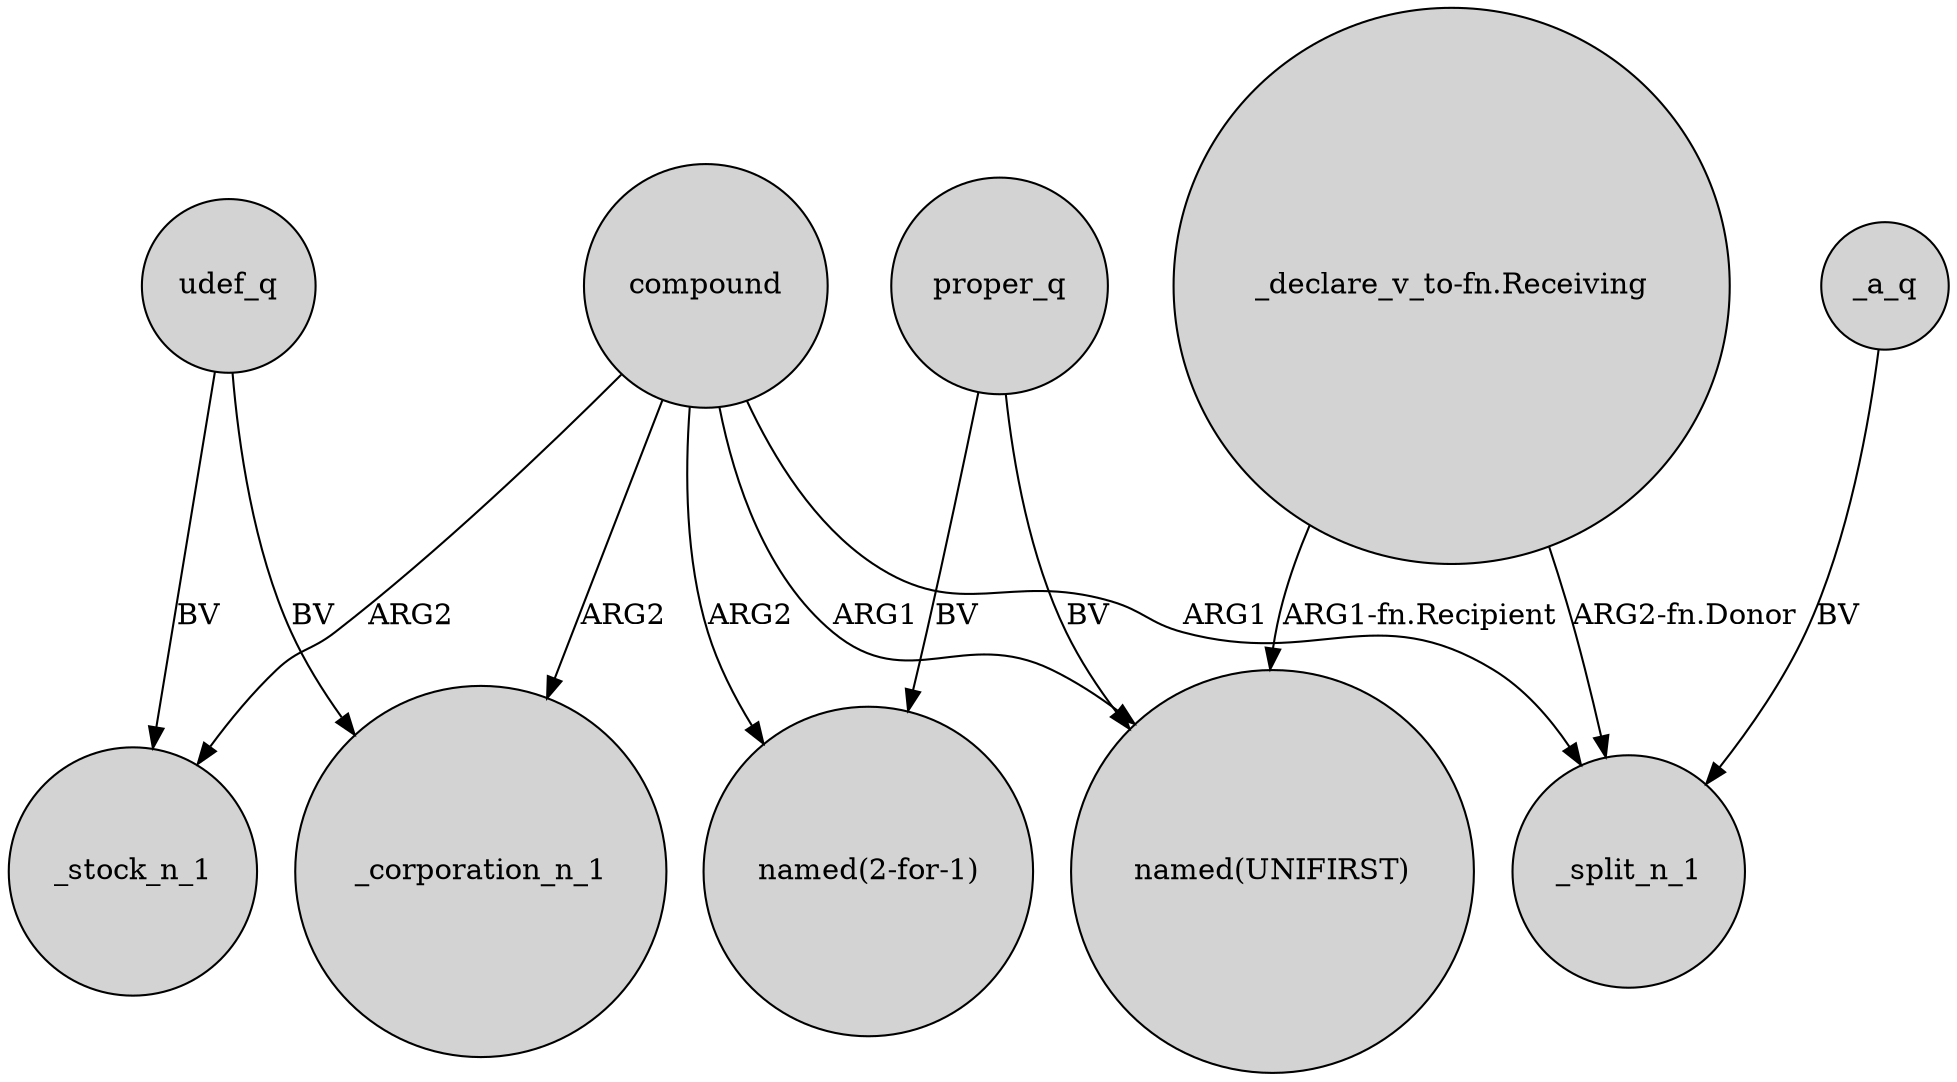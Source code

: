 digraph {
	node [shape=circle style=filled]
	udef_q -> _corporation_n_1 [label=BV]
	proper_q -> "named(2-for-1)" [label=BV]
	compound -> _corporation_n_1 [label=ARG2]
	"_declare_v_to-fn.Receiving" -> "named(UNIFIRST)" [label="ARG1-fn.Recipient"]
	compound -> _split_n_1 [label=ARG1]
	proper_q -> "named(UNIFIRST)" [label=BV]
	_a_q -> _split_n_1 [label=BV]
	compound -> _stock_n_1 [label=ARG2]
	"_declare_v_to-fn.Receiving" -> _split_n_1 [label="ARG2-fn.Donor"]
	compound -> "named(2-for-1)" [label=ARG2]
	compound -> "named(UNIFIRST)" [label=ARG1]
	udef_q -> _stock_n_1 [label=BV]
}
